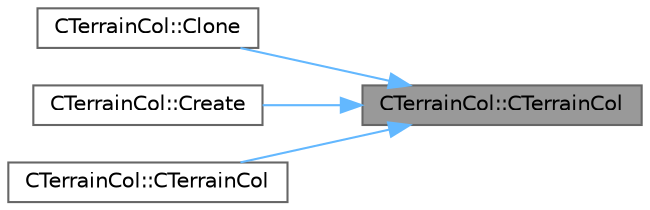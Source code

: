 digraph "CTerrainCol::CTerrainCol"
{
 // LATEX_PDF_SIZE
  bgcolor="transparent";
  edge [fontname=Helvetica,fontsize=10,labelfontname=Helvetica,labelfontsize=10];
  node [fontname=Helvetica,fontsize=10,shape=box,height=0.2,width=0.4];
  rankdir="RL";
  Node1 [id="Node000001",label="CTerrainCol::CTerrainCol",height=0.2,width=0.4,color="gray40", fillcolor="grey60", style="filled", fontcolor="black",tooltip=" "];
  Node1 -> Node2 [id="edge1_Node000001_Node000002",dir="back",color="steelblue1",style="solid",tooltip=" "];
  Node2 [id="Node000002",label="CTerrainCol::Clone",height=0.2,width=0.4,color="grey40", fillcolor="white", style="filled",URL="$class_c_terrain_col.html#a33a0574e932db7a41b101b68c3a276e2",tooltip=" "];
  Node1 -> Node3 [id="edge2_Node000001_Node000003",dir="back",color="steelblue1",style="solid",tooltip=" "];
  Node3 [id="Node000003",label="CTerrainCol::Create",height=0.2,width=0.4,color="grey40", fillcolor="white", style="filled",URL="$class_c_terrain_col.html#a2fbb1d9615794cebe087cb932f525011",tooltip=" "];
  Node1 -> Node4 [id="edge3_Node000001_Node000004",dir="back",color="steelblue1",style="solid",tooltip=" "];
  Node4 [id="Node000004",label="CTerrainCol::CTerrainCol",height=0.2,width=0.4,color="grey40", fillcolor="white", style="filled",URL="$class_c_terrain_col.html#ae273a51ab1782752896a9f793e7e53b3",tooltip=" "];
}
